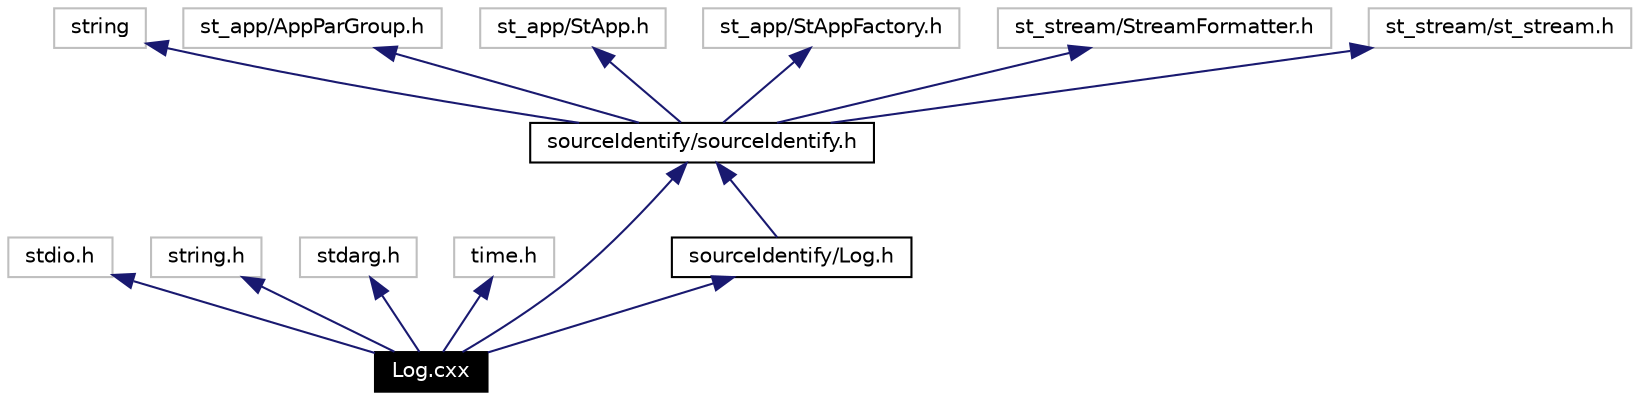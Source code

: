 digraph inheritance
{
  Node30 [shape="box",label="Log.cxx",fontsize=10,height=0.2,width=0.4,fontname="Helvetica",color="black",style="filled" fontcolor="white"];
  Node31 -> Node30 [dir=back,color="midnightblue",fontsize=10,style="solid",fontname="Helvetica"];
  Node31 [shape="box",label="stdio.h",fontsize=10,height=0.2,width=0.4,fontname="Helvetica",color="grey75"];
  Node32 -> Node30 [dir=back,color="midnightblue",fontsize=10,style="solid",fontname="Helvetica"];
  Node32 [shape="box",label="string.h",fontsize=10,height=0.2,width=0.4,fontname="Helvetica",color="grey75"];
  Node33 -> Node30 [dir=back,color="midnightblue",fontsize=10,style="solid",fontname="Helvetica"];
  Node33 [shape="box",label="stdarg.h",fontsize=10,height=0.2,width=0.4,fontname="Helvetica",color="grey75"];
  Node34 -> Node30 [dir=back,color="midnightblue",fontsize=10,style="solid",fontname="Helvetica"];
  Node34 [shape="box",label="time.h",fontsize=10,height=0.2,width=0.4,fontname="Helvetica",color="grey75"];
  Node35 -> Node30 [dir=back,color="midnightblue",fontsize=10,style="solid",fontname="Helvetica"];
  Node35 [shape="box",label="sourceIdentify/sourceIdentify.h",fontsize=10,height=0.2,width=0.4,fontname="Helvetica",color="black",URL="$source_identify_8h.html"];
  Node36 -> Node35 [dir=back,color="midnightblue",fontsize=10,style="solid",fontname="Helvetica"];
  Node36 [shape="box",label="string",fontsize=10,height=0.2,width=0.4,fontname="Helvetica",color="grey75"];
  Node37 -> Node35 [dir=back,color="midnightblue",fontsize=10,style="solid",fontname="Helvetica"];
  Node37 [shape="box",label="st_app/AppParGroup.h",fontsize=10,height=0.2,width=0.4,fontname="Helvetica",color="grey75"];
  Node38 -> Node35 [dir=back,color="midnightblue",fontsize=10,style="solid",fontname="Helvetica"];
  Node38 [shape="box",label="st_app/StApp.h",fontsize=10,height=0.2,width=0.4,fontname="Helvetica",color="grey75"];
  Node39 -> Node35 [dir=back,color="midnightblue",fontsize=10,style="solid",fontname="Helvetica"];
  Node39 [shape="box",label="st_app/StAppFactory.h",fontsize=10,height=0.2,width=0.4,fontname="Helvetica",color="grey75"];
  Node40 -> Node35 [dir=back,color="midnightblue",fontsize=10,style="solid",fontname="Helvetica"];
  Node40 [shape="box",label="st_stream/StreamFormatter.h",fontsize=10,height=0.2,width=0.4,fontname="Helvetica",color="grey75"];
  Node41 -> Node35 [dir=back,color="midnightblue",fontsize=10,style="solid",fontname="Helvetica"];
  Node41 [shape="box",label="st_stream/st_stream.h",fontsize=10,height=0.2,width=0.4,fontname="Helvetica",color="grey75"];
  Node42 -> Node30 [dir=back,color="midnightblue",fontsize=10,style="solid",fontname="Helvetica"];
  Node42 [shape="box",label="sourceIdentify/Log.h",fontsize=10,height=0.2,width=0.4,fontname="Helvetica",color="black",URL="$_log_8h.html"];
  Node35 -> Node42 [dir=back,color="midnightblue",fontsize=10,style="solid",fontname="Helvetica"];
}
